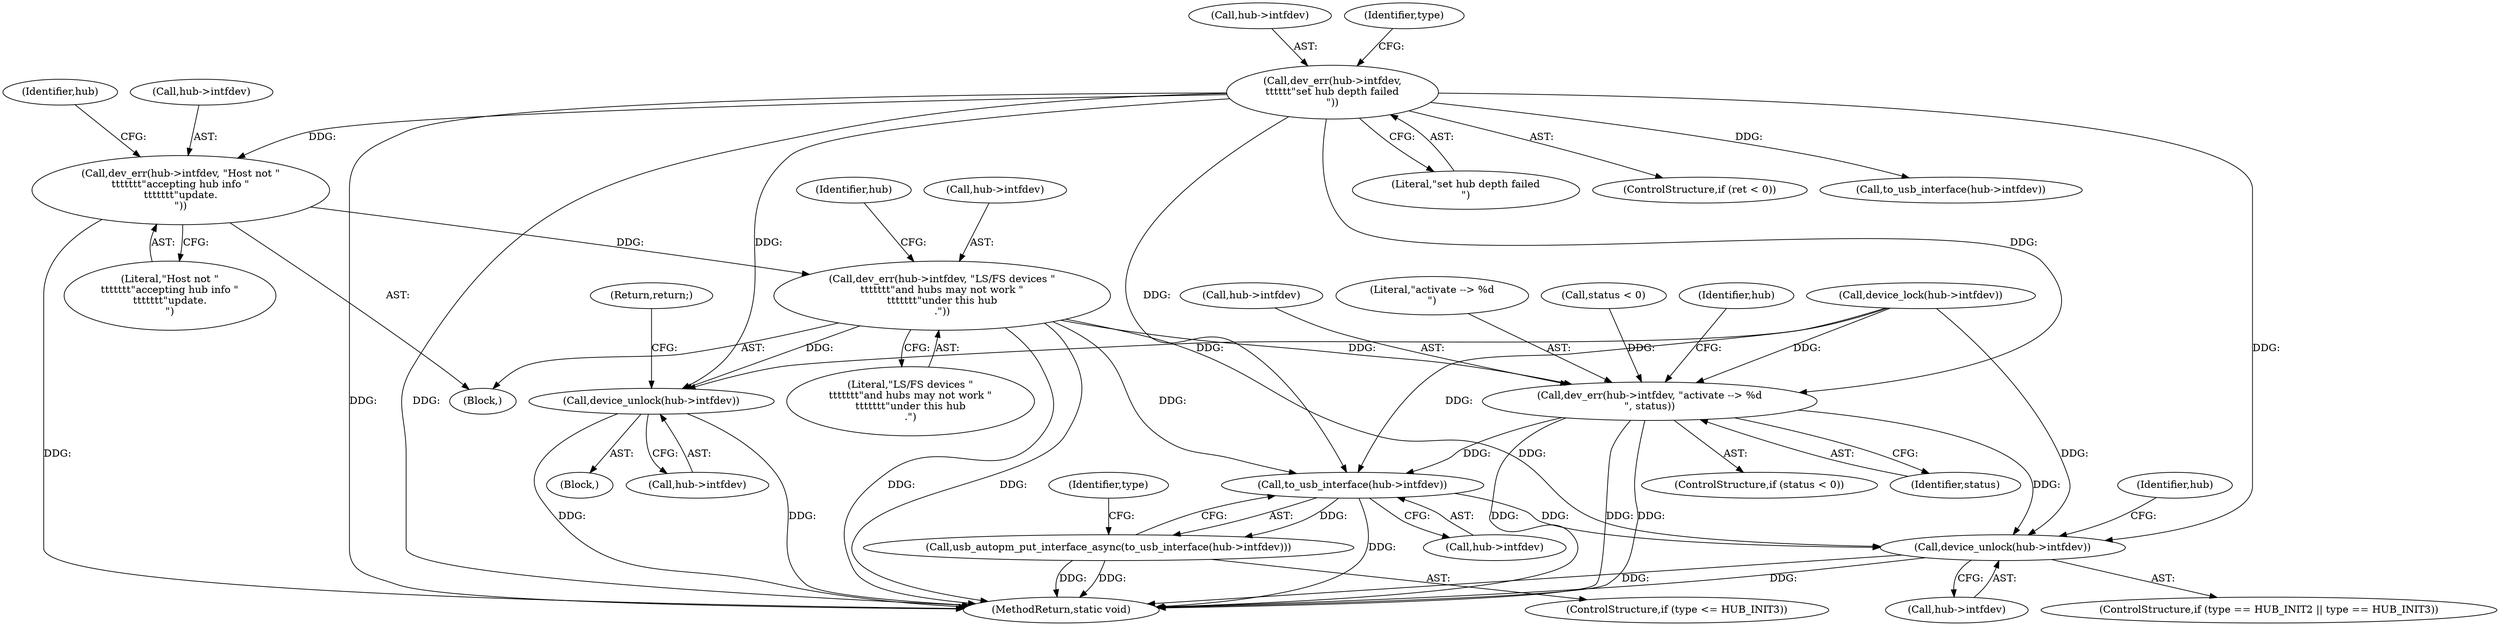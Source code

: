 digraph "0_linux_e50293ef9775c5f1cf3fcc093037dd6a8c5684ea@pointer" {
"1000291" [label="(Call,dev_err(hub->intfdev, \"LS/FS devices \"\n\t\t\t\t\t\t\t\"and hubs may not work \"\n\t\t\t\t\t\t\t\"under this hub\n.\"))"];
"1000286" [label="(Call,dev_err(hub->intfdev, \"Host not \"\n\t\t\t\t\t\t\t\"accepting hub info \"\n\t\t\t\t\t\t\t\"update.\n\"))"];
"1000215" [label="(Call,dev_err(hub->intfdev,\n\t\t\t\t\t\t\"set hub depth failed\n\"))"];
"1000582" [label="(Call,device_unlock(hub->intfdev))"];
"1000608" [label="(Call,dev_err(hub->intfdev, \"activate --> %d\n\", status))"];
"1000634" [label="(Call,to_usb_interface(hub->intfdev))"];
"1000633" [label="(Call,usb_autopm_put_interface_async(to_usb_interface(hub->intfdev)))"];
"1000646" [label="(Call,device_unlock(hub->intfdev))"];
"1000634" [label="(Call,to_usb_interface(hub->intfdev))"];
"1000638" [label="(ControlStructure,if (type == HUB_INIT2 || type == HUB_INIT3))"];
"1000292" [label="(Call,hub->intfdev)"];
"1000609" [label="(Call,hub->intfdev)"];
"1000641" [label="(Identifier,type)"];
"1000216" [label="(Call,hub->intfdev)"];
"1000291" [label="(Call,dev_err(hub->intfdev, \"LS/FS devices \"\n\t\t\t\t\t\t\t\"and hubs may not work \"\n\t\t\t\t\t\t\t\"under this hub\n.\"))"];
"1000582" [label="(Call,device_unlock(hub->intfdev))"];
"1000219" [label="(Literal,\"set hub depth failed\n\")"];
"1000635" [label="(Call,hub->intfdev)"];
"1000646" [label="(Call,device_unlock(hub->intfdev))"];
"1000583" [label="(Call,hub->intfdev)"];
"1000586" [label="(Return,return;)"];
"1000149" [label="(Call,device_lock(hub->intfdev))"];
"1000612" [label="(Literal,\"activate --> %d\n\")"];
"1000613" [label="(Identifier,status)"];
"1000647" [label="(Call,hub->intfdev)"];
"1000605" [label="(Call,status < 0)"];
"1000297" [label="(Identifier,hub)"];
"1000287" [label="(Call,hub->intfdev)"];
"1000215" [label="(Call,dev_err(hub->intfdev,\n\t\t\t\t\t\t\"set hub depth failed\n\"))"];
"1000285" [label="(Block,)"];
"1000222" [label="(Identifier,type)"];
"1000633" [label="(Call,usb_autopm_put_interface_async(to_usb_interface(hub->intfdev)))"];
"1000567" [label="(Block,)"];
"1000656" [label="(MethodReturn,static void)"];
"1000629" [label="(ControlStructure,if (type <= HUB_INIT3))"];
"1000293" [label="(Identifier,hub)"];
"1000608" [label="(Call,dev_err(hub->intfdev, \"activate --> %d\n\", status))"];
"1000604" [label="(ControlStructure,if (status < 0))"];
"1000211" [label="(ControlStructure,if (ret < 0))"];
"1000247" [label="(Call,to_usb_interface(hub->intfdev))"];
"1000653" [label="(Identifier,hub)"];
"1000617" [label="(Identifier,hub)"];
"1000295" [label="(Literal,\"LS/FS devices \"\n\t\t\t\t\t\t\t\"and hubs may not work \"\n\t\t\t\t\t\t\t\"under this hub\n.\")"];
"1000290" [label="(Literal,\"Host not \"\n\t\t\t\t\t\t\t\"accepting hub info \"\n\t\t\t\t\t\t\t\"update.\n\")"];
"1000286" [label="(Call,dev_err(hub->intfdev, \"Host not \"\n\t\t\t\t\t\t\t\"accepting hub info \"\n\t\t\t\t\t\t\t\"update.\n\"))"];
"1000291" -> "1000285"  [label="AST: "];
"1000291" -> "1000295"  [label="CFG: "];
"1000292" -> "1000291"  [label="AST: "];
"1000295" -> "1000291"  [label="AST: "];
"1000297" -> "1000291"  [label="CFG: "];
"1000291" -> "1000656"  [label="DDG: "];
"1000291" -> "1000656"  [label="DDG: "];
"1000286" -> "1000291"  [label="DDG: "];
"1000291" -> "1000582"  [label="DDG: "];
"1000291" -> "1000608"  [label="DDG: "];
"1000291" -> "1000634"  [label="DDG: "];
"1000291" -> "1000646"  [label="DDG: "];
"1000286" -> "1000285"  [label="AST: "];
"1000286" -> "1000290"  [label="CFG: "];
"1000287" -> "1000286"  [label="AST: "];
"1000290" -> "1000286"  [label="AST: "];
"1000293" -> "1000286"  [label="CFG: "];
"1000286" -> "1000656"  [label="DDG: "];
"1000215" -> "1000286"  [label="DDG: "];
"1000215" -> "1000211"  [label="AST: "];
"1000215" -> "1000219"  [label="CFG: "];
"1000216" -> "1000215"  [label="AST: "];
"1000219" -> "1000215"  [label="AST: "];
"1000222" -> "1000215"  [label="CFG: "];
"1000215" -> "1000656"  [label="DDG: "];
"1000215" -> "1000656"  [label="DDG: "];
"1000215" -> "1000247"  [label="DDG: "];
"1000215" -> "1000582"  [label="DDG: "];
"1000215" -> "1000608"  [label="DDG: "];
"1000215" -> "1000634"  [label="DDG: "];
"1000215" -> "1000646"  [label="DDG: "];
"1000582" -> "1000567"  [label="AST: "];
"1000582" -> "1000583"  [label="CFG: "];
"1000583" -> "1000582"  [label="AST: "];
"1000586" -> "1000582"  [label="CFG: "];
"1000582" -> "1000656"  [label="DDG: "];
"1000582" -> "1000656"  [label="DDG: "];
"1000149" -> "1000582"  [label="DDG: "];
"1000608" -> "1000604"  [label="AST: "];
"1000608" -> "1000613"  [label="CFG: "];
"1000609" -> "1000608"  [label="AST: "];
"1000612" -> "1000608"  [label="AST: "];
"1000613" -> "1000608"  [label="AST: "];
"1000617" -> "1000608"  [label="CFG: "];
"1000608" -> "1000656"  [label="DDG: "];
"1000608" -> "1000656"  [label="DDG: "];
"1000608" -> "1000656"  [label="DDG: "];
"1000149" -> "1000608"  [label="DDG: "];
"1000605" -> "1000608"  [label="DDG: "];
"1000608" -> "1000634"  [label="DDG: "];
"1000608" -> "1000646"  [label="DDG: "];
"1000634" -> "1000633"  [label="AST: "];
"1000634" -> "1000635"  [label="CFG: "];
"1000635" -> "1000634"  [label="AST: "];
"1000633" -> "1000634"  [label="CFG: "];
"1000634" -> "1000656"  [label="DDG: "];
"1000634" -> "1000633"  [label="DDG: "];
"1000149" -> "1000634"  [label="DDG: "];
"1000634" -> "1000646"  [label="DDG: "];
"1000633" -> "1000629"  [label="AST: "];
"1000641" -> "1000633"  [label="CFG: "];
"1000633" -> "1000656"  [label="DDG: "];
"1000633" -> "1000656"  [label="DDG: "];
"1000646" -> "1000638"  [label="AST: "];
"1000646" -> "1000647"  [label="CFG: "];
"1000647" -> "1000646"  [label="AST: "];
"1000653" -> "1000646"  [label="CFG: "];
"1000646" -> "1000656"  [label="DDG: "];
"1000646" -> "1000656"  [label="DDG: "];
"1000149" -> "1000646"  [label="DDG: "];
}
